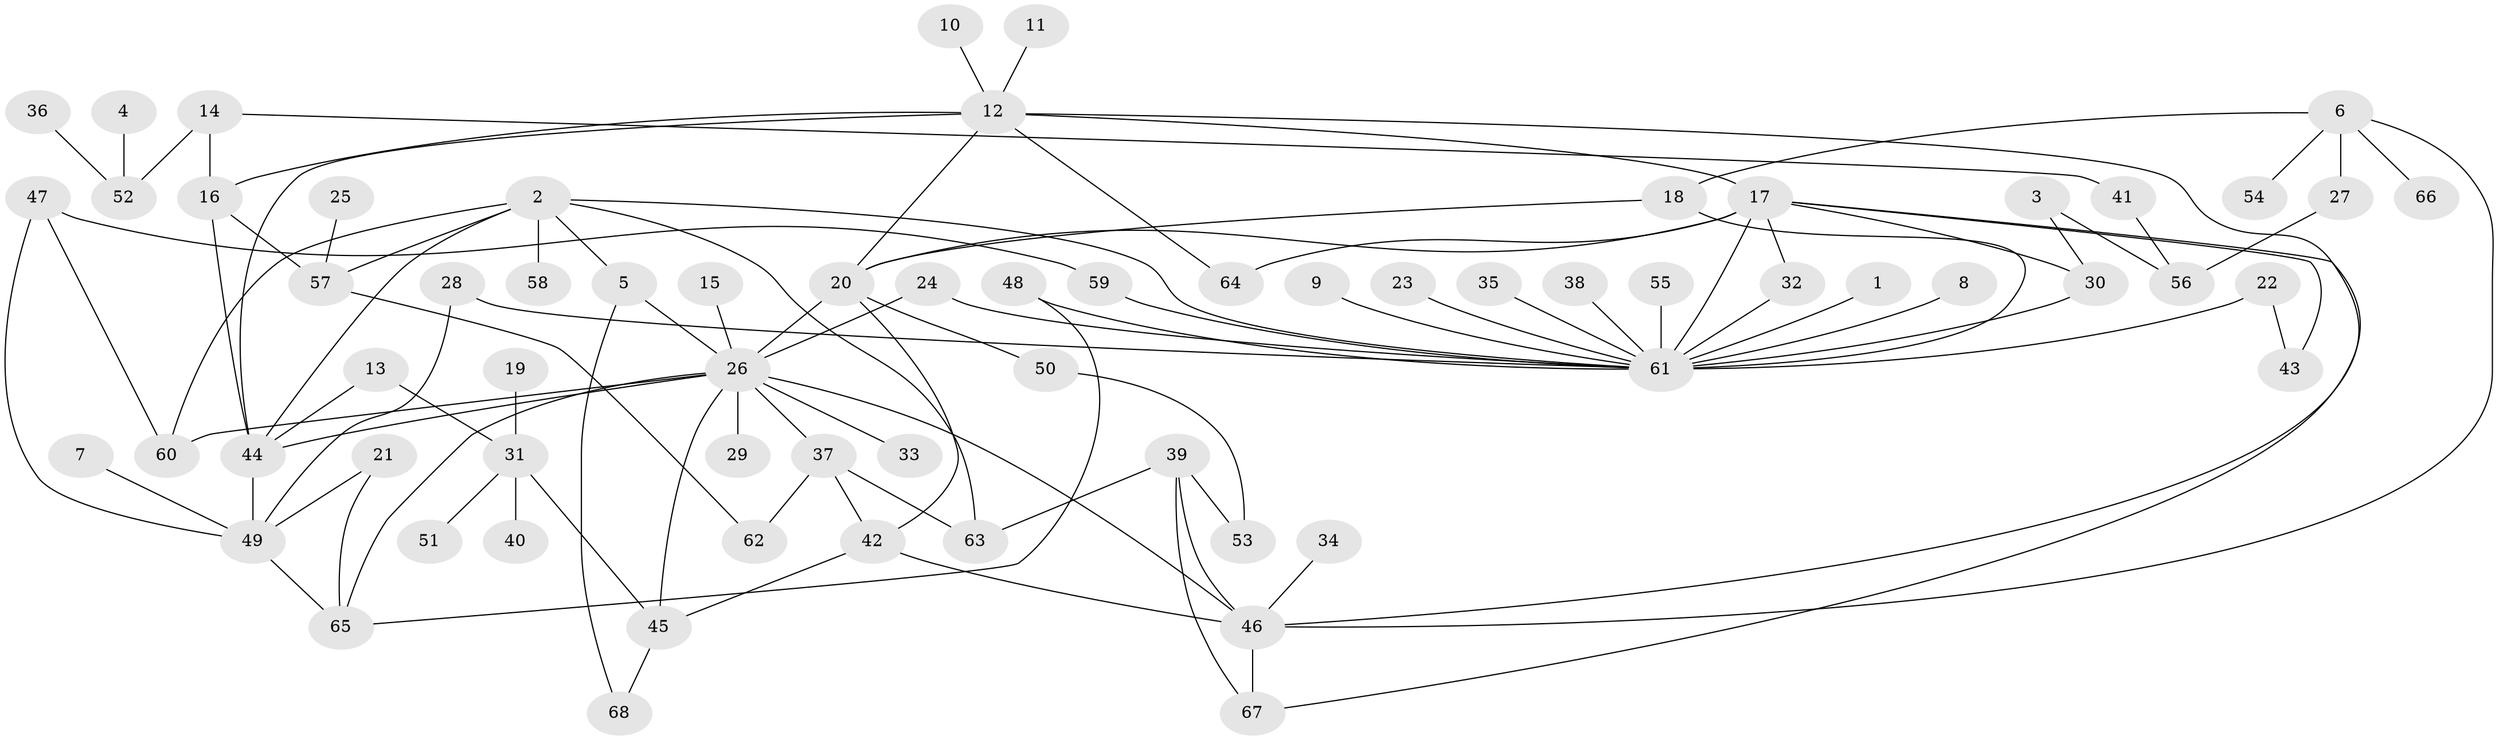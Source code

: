 // original degree distribution, {10: 0.007352941176470588, 9: 0.014705882352941176, 5: 0.03676470588235294, 3: 0.14705882352941177, 14: 0.007352941176470588, 6: 0.014705882352941176, 1: 0.47058823529411764, 7: 0.014705882352941176, 23: 0.007352941176470588, 4: 0.09558823529411764, 2: 0.17647058823529413, 8: 0.007352941176470588}
// Generated by graph-tools (version 1.1) at 2025/01/03/09/25 03:01:41]
// undirected, 68 vertices, 101 edges
graph export_dot {
graph [start="1"]
  node [color=gray90,style=filled];
  1;
  2;
  3;
  4;
  5;
  6;
  7;
  8;
  9;
  10;
  11;
  12;
  13;
  14;
  15;
  16;
  17;
  18;
  19;
  20;
  21;
  22;
  23;
  24;
  25;
  26;
  27;
  28;
  29;
  30;
  31;
  32;
  33;
  34;
  35;
  36;
  37;
  38;
  39;
  40;
  41;
  42;
  43;
  44;
  45;
  46;
  47;
  48;
  49;
  50;
  51;
  52;
  53;
  54;
  55;
  56;
  57;
  58;
  59;
  60;
  61;
  62;
  63;
  64;
  65;
  66;
  67;
  68;
  1 -- 61 [weight=1.0];
  2 -- 5 [weight=1.0];
  2 -- 44 [weight=1.0];
  2 -- 57 [weight=1.0];
  2 -- 58 [weight=1.0];
  2 -- 60 [weight=1.0];
  2 -- 61 [weight=1.0];
  2 -- 63 [weight=1.0];
  3 -- 30 [weight=1.0];
  3 -- 56 [weight=1.0];
  4 -- 52 [weight=1.0];
  5 -- 26 [weight=1.0];
  5 -- 68 [weight=1.0];
  6 -- 18 [weight=1.0];
  6 -- 27 [weight=1.0];
  6 -- 46 [weight=1.0];
  6 -- 54 [weight=1.0];
  6 -- 66 [weight=1.0];
  7 -- 49 [weight=1.0];
  8 -- 61 [weight=1.0];
  9 -- 61 [weight=1.0];
  10 -- 12 [weight=1.0];
  11 -- 12 [weight=1.0];
  12 -- 16 [weight=1.0];
  12 -- 17 [weight=1.0];
  12 -- 20 [weight=1.0];
  12 -- 44 [weight=1.0];
  12 -- 46 [weight=1.0];
  12 -- 64 [weight=1.0];
  13 -- 31 [weight=1.0];
  13 -- 44 [weight=1.0];
  14 -- 16 [weight=1.0];
  14 -- 41 [weight=1.0];
  14 -- 52 [weight=1.0];
  15 -- 26 [weight=1.0];
  16 -- 44 [weight=1.0];
  16 -- 57 [weight=1.0];
  17 -- 20 [weight=2.0];
  17 -- 30 [weight=1.0];
  17 -- 32 [weight=1.0];
  17 -- 43 [weight=1.0];
  17 -- 61 [weight=1.0];
  17 -- 64 [weight=1.0];
  17 -- 67 [weight=1.0];
  18 -- 20 [weight=1.0];
  18 -- 61 [weight=1.0];
  19 -- 31 [weight=1.0];
  20 -- 26 [weight=1.0];
  20 -- 42 [weight=1.0];
  20 -- 50 [weight=1.0];
  21 -- 49 [weight=1.0];
  21 -- 65 [weight=1.0];
  22 -- 43 [weight=1.0];
  22 -- 61 [weight=2.0];
  23 -- 61 [weight=1.0];
  24 -- 26 [weight=1.0];
  24 -- 61 [weight=1.0];
  25 -- 57 [weight=1.0];
  26 -- 29 [weight=1.0];
  26 -- 33 [weight=1.0];
  26 -- 37 [weight=1.0];
  26 -- 44 [weight=1.0];
  26 -- 45 [weight=1.0];
  26 -- 46 [weight=1.0];
  26 -- 60 [weight=1.0];
  26 -- 65 [weight=1.0];
  27 -- 56 [weight=1.0];
  28 -- 49 [weight=1.0];
  28 -- 61 [weight=1.0];
  30 -- 61 [weight=2.0];
  31 -- 40 [weight=1.0];
  31 -- 45 [weight=1.0];
  31 -- 51 [weight=1.0];
  32 -- 61 [weight=1.0];
  34 -- 46 [weight=1.0];
  35 -- 61 [weight=1.0];
  36 -- 52 [weight=1.0];
  37 -- 42 [weight=1.0];
  37 -- 62 [weight=1.0];
  37 -- 63 [weight=1.0];
  38 -- 61 [weight=1.0];
  39 -- 46 [weight=1.0];
  39 -- 53 [weight=1.0];
  39 -- 63 [weight=1.0];
  39 -- 67 [weight=1.0];
  41 -- 56 [weight=1.0];
  42 -- 45 [weight=1.0];
  42 -- 46 [weight=1.0];
  44 -- 49 [weight=1.0];
  45 -- 68 [weight=1.0];
  46 -- 67 [weight=1.0];
  47 -- 49 [weight=1.0];
  47 -- 59 [weight=1.0];
  47 -- 60 [weight=1.0];
  48 -- 61 [weight=1.0];
  48 -- 65 [weight=1.0];
  49 -- 65 [weight=1.0];
  50 -- 53 [weight=1.0];
  55 -- 61 [weight=1.0];
  57 -- 62 [weight=1.0];
  59 -- 61 [weight=1.0];
}
